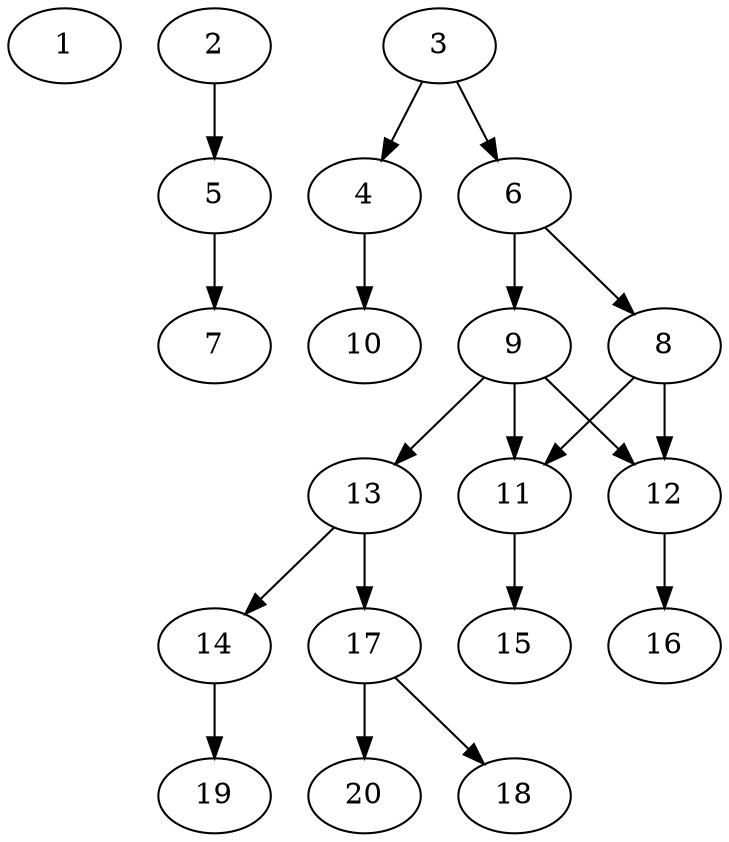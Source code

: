 // DAG (tier=1-easy, mode=data, n=20, ccr=0.327, fat=0.475, density=0.314, regular=0.785, jump=0.028, mindata=1048576, maxdata=8388608)
// DAG automatically generated by daggen at Sun Aug 24 16:33:33 2025
// /home/ermia/Project/Environments/daggen/bin/daggen --dot --ccr 0.327 --fat 0.475 --regular 0.785 --density 0.314 --jump 0.028 --mindata 1048576 --maxdata 8388608 -n 20 
digraph G {
  1 [size="393975819377250880", alpha="0.01", expect_size="196987909688625440"]
  2 [size="305128016964178816", alpha="0.19", expect_size="152564008482089408"]
  2 -> 5 [size ="223438299987968"]
  3 [size="26450121393677008", alpha="0.03", expect_size="13225060696838504"]
  3 -> 4 [size ="11404782338048"]
  3 -> 6 [size ="11404782338048"]
  4 [size="3791359926914360", alpha="0.01", expect_size="1895679963457180"]
  4 -> 10 [size ="331149435994112"]
  5 [size="115162982659588", alpha="0.11", expect_size="57581491329794"]
  5 -> 7 [size ="10003113050112"]
  6 [size="139768623654101843968", alpha="0.10", expect_size="69884311827050921984"]
  6 -> 8 [size ="215458242363392"]
  6 -> 9 [size ="215458242363392"]
  7 [size="23995600238107552", alpha="0.10", expect_size="11997800119053776"]
  8 [size="528392047812411392000", alpha="0.08", expect_size="264196023906205696000"]
  8 -> 11 [size ="522870534963200"]
  8 -> 12 [size ="522870534963200"]
  9 [size="279917649410848960", alpha="0.00", expect_size="139958824705424480"]
  9 -> 11 [size ="145449201696768"]
  9 -> 12 [size ="145449201696768"]
  9 -> 13 [size ="145449201696768"]
  10 [size="852039223779338", alpha="0.01", expect_size="426019611889669"]
  11 [size="323086434606434484224", alpha="0.11", expect_size="161543217303217242112"]
  11 -> 15 [size ="376677028855808"]
  12 [size="26609825432532892", alpha="0.18", expect_size="13304912716266446"]
  12 -> 16 [size ="473118330060800"]
  13 [size="1384650365163369728", alpha="0.10", expect_size="692325182581684864"]
  13 -> 14 [size ="490665653829632"]
  13 -> 17 [size ="490665653829632"]
  14 [size="39697029810756312", alpha="0.00", expect_size="19848514905378156"]
  14 -> 19 [size ="40416523059200"]
  15 [size="2227783023284186", alpha="0.02", expect_size="1113891511642093"]
  16 [size="53075984999514112000", alpha="0.16", expect_size="26537992499757056000"]
  17 [size="3924619728439022", alpha="0.19", expect_size="1962309864219511"]
  17 -> 18 [size ="489127116013568"]
  17 -> 20 [size ="489127116013568"]
  18 [size="1156198534007947520", alpha="0.14", expect_size="578099267003973760"]
  19 [size="193765204849143578624", alpha="0.11", expect_size="96882602424571789312"]
  20 [size="65848762009729432", alpha="0.01", expect_size="32924381004864716"]
}